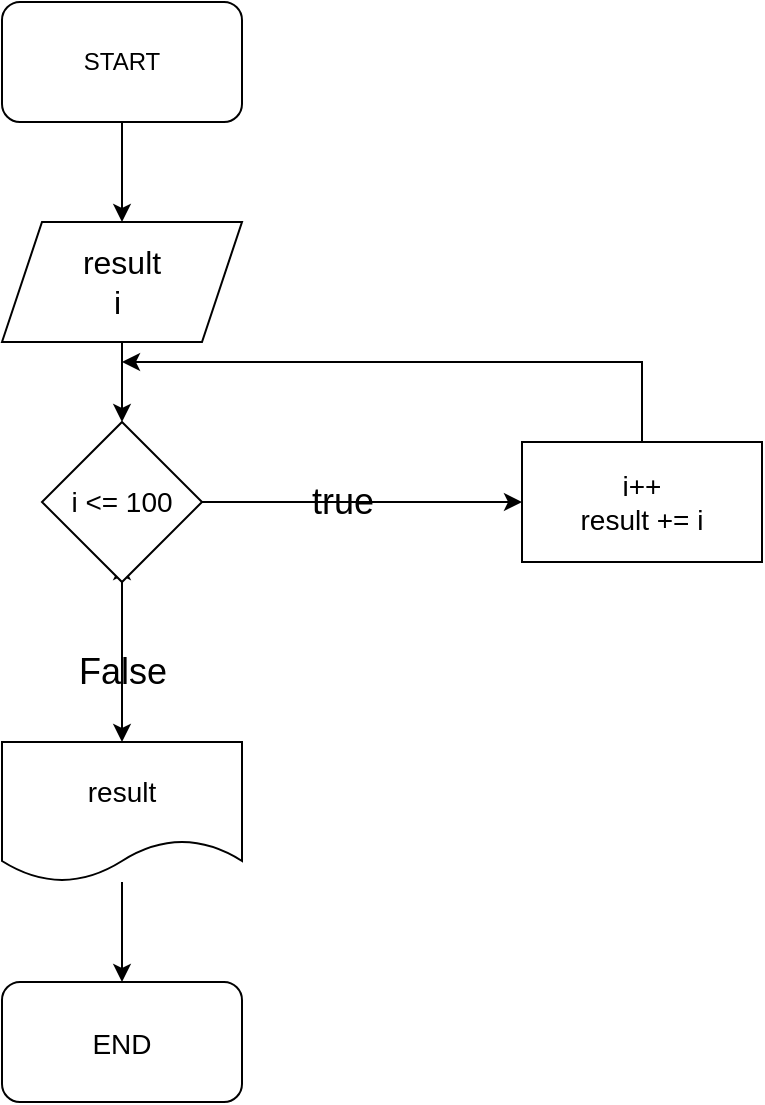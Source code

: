 <mxfile version="20.5.1" type="google"><diagram id="wr0sx_hP5BfBA6P7D8_O" name="Page-1"><mxGraphModel dx="1422" dy="794" grid="1" gridSize="10" guides="1" tooltips="1" connect="1" arrows="1" fold="1" page="1" pageScale="1" pageWidth="850" pageHeight="1100" math="0" shadow="0"><root><mxCell id="0"/><mxCell id="1" parent="0"/><mxCell id="tkVYvsSBISfqwlHZnwpp-3" style="edgeStyle=orthogonalEdgeStyle;rounded=0;orthogonalLoop=1;jettySize=auto;html=1;exitX=0.5;exitY=1;exitDx=0;exitDy=0;entryX=0.5;entryY=0;entryDx=0;entryDy=0;" edge="1" parent="1" source="tkVYvsSBISfqwlHZnwpp-1" target="tkVYvsSBISfqwlHZnwpp-2"><mxGeometry relative="1" as="geometry"/></mxCell><mxCell id="tkVYvsSBISfqwlHZnwpp-1" value="START" style="rounded=1;whiteSpace=wrap;html=1;" vertex="1" parent="1"><mxGeometry x="320" y="30" width="120" height="60" as="geometry"/></mxCell><mxCell id="tkVYvsSBISfqwlHZnwpp-5" style="edgeStyle=orthogonalEdgeStyle;rounded=0;orthogonalLoop=1;jettySize=auto;html=1;exitX=0.5;exitY=1;exitDx=0;exitDy=0;fontSize=14;" edge="1" parent="1" source="tkVYvsSBISfqwlHZnwpp-2" target="tkVYvsSBISfqwlHZnwpp-4"><mxGeometry relative="1" as="geometry"/></mxCell><mxCell id="tkVYvsSBISfqwlHZnwpp-2" value="&lt;font size=&quot;3&quot;&gt;result&lt;br&gt;i&amp;nbsp;&lt;/font&gt;" style="shape=parallelogram;perimeter=parallelogramPerimeter;whiteSpace=wrap;html=1;fixedSize=1;" vertex="1" parent="1"><mxGeometry x="320" y="140" width="120" height="60" as="geometry"/></mxCell><mxCell id="tkVYvsSBISfqwlHZnwpp-10" style="edgeStyle=orthogonalEdgeStyle;rounded=0;orthogonalLoop=1;jettySize=auto;html=1;exitX=0.5;exitY=1;exitDx=0;exitDy=0;fontSize=14;" edge="1" parent="1" source="tkVYvsSBISfqwlHZnwpp-4"><mxGeometry relative="1" as="geometry"><mxPoint x="380" y="310" as="targetPoint"/></mxGeometry></mxCell><mxCell id="tkVYvsSBISfqwlHZnwpp-19" style="edgeStyle=orthogonalEdgeStyle;rounded=0;orthogonalLoop=1;jettySize=auto;html=1;fontSize=18;" edge="1" parent="1" source="tkVYvsSBISfqwlHZnwpp-4" target="tkVYvsSBISfqwlHZnwpp-11"><mxGeometry relative="1" as="geometry"><Array as="points"><mxPoint x="510" y="280"/><mxPoint x="510" y="280"/></Array></mxGeometry></mxCell><mxCell id="tkVYvsSBISfqwlHZnwpp-39" style="edgeStyle=orthogonalEdgeStyle;rounded=0;orthogonalLoop=1;jettySize=auto;html=1;exitX=0.5;exitY=1;exitDx=0;exitDy=0;entryX=0.5;entryY=0;entryDx=0;entryDy=0;fontSize=14;" edge="1" parent="1" source="tkVYvsSBISfqwlHZnwpp-4" target="tkVYvsSBISfqwlHZnwpp-13"><mxGeometry relative="1" as="geometry"><Array as="points"><mxPoint x="380" y="340"/><mxPoint x="380" y="340"/></Array></mxGeometry></mxCell><mxCell id="tkVYvsSBISfqwlHZnwpp-4" value="i &amp;lt;= 100" style="rhombus;whiteSpace=wrap;html=1;fontSize=14;" vertex="1" parent="1"><mxGeometry x="340" y="240" width="80" height="80" as="geometry"/></mxCell><mxCell id="tkVYvsSBISfqwlHZnwpp-22" style="edgeStyle=orthogonalEdgeStyle;rounded=0;orthogonalLoop=1;jettySize=auto;html=1;exitX=0.5;exitY=0;exitDx=0;exitDy=0;fontSize=18;" edge="1" parent="1" source="tkVYvsSBISfqwlHZnwpp-11"><mxGeometry relative="1" as="geometry"><mxPoint x="640" y="260" as="targetPoint"/></mxGeometry></mxCell><mxCell id="tkVYvsSBISfqwlHZnwpp-37" style="edgeStyle=orthogonalEdgeStyle;rounded=0;orthogonalLoop=1;jettySize=auto;html=1;fontSize=14;" edge="1" parent="1" source="tkVYvsSBISfqwlHZnwpp-11"><mxGeometry relative="1" as="geometry"><mxPoint x="380" y="210" as="targetPoint"/><Array as="points"><mxPoint x="640" y="210"/></Array></mxGeometry></mxCell><mxCell id="tkVYvsSBISfqwlHZnwpp-11" value="i++&lt;br&gt;result += i" style="rounded=0;whiteSpace=wrap;html=1;fontSize=14;" vertex="1" parent="1"><mxGeometry x="580" y="250" width="120" height="60" as="geometry"/></mxCell><mxCell id="tkVYvsSBISfqwlHZnwpp-41" style="edgeStyle=orthogonalEdgeStyle;rounded=0;orthogonalLoop=1;jettySize=auto;html=1;entryX=0.5;entryY=0;entryDx=0;entryDy=0;fontSize=18;" edge="1" parent="1" source="tkVYvsSBISfqwlHZnwpp-13" target="tkVYvsSBISfqwlHZnwpp-30"><mxGeometry relative="1" as="geometry"/></mxCell><mxCell id="tkVYvsSBISfqwlHZnwpp-13" value="result" style="shape=document;whiteSpace=wrap;html=1;boundedLbl=1;fontSize=14;" vertex="1" parent="1"><mxGeometry x="320" y="400" width="120" height="70" as="geometry"/></mxCell><mxCell id="tkVYvsSBISfqwlHZnwpp-20" value="true" style="text;html=1;align=center;verticalAlign=middle;resizable=0;points=[];autosize=1;strokeColor=none;fillColor=none;fontSize=18;" vertex="1" parent="1"><mxGeometry x="465" y="260" width="50" height="40" as="geometry"/></mxCell><mxCell id="tkVYvsSBISfqwlHZnwpp-30" value="&lt;font style=&quot;font-size: 14px;&quot;&gt;END&lt;/font&gt;" style="rounded=1;whiteSpace=wrap;html=1;fontSize=18;" vertex="1" parent="1"><mxGeometry x="320" y="520" width="120" height="60" as="geometry"/></mxCell><mxCell id="tkVYvsSBISfqwlHZnwpp-40" value="&lt;font style=&quot;font-size: 18px;&quot;&gt;False&lt;/font&gt;" style="text;html=1;align=center;verticalAlign=middle;resizable=0;points=[];autosize=1;strokeColor=none;fillColor=none;fontSize=14;" vertex="1" parent="1"><mxGeometry x="345" y="345" width="70" height="40" as="geometry"/></mxCell></root></mxGraphModel></diagram></mxfile>